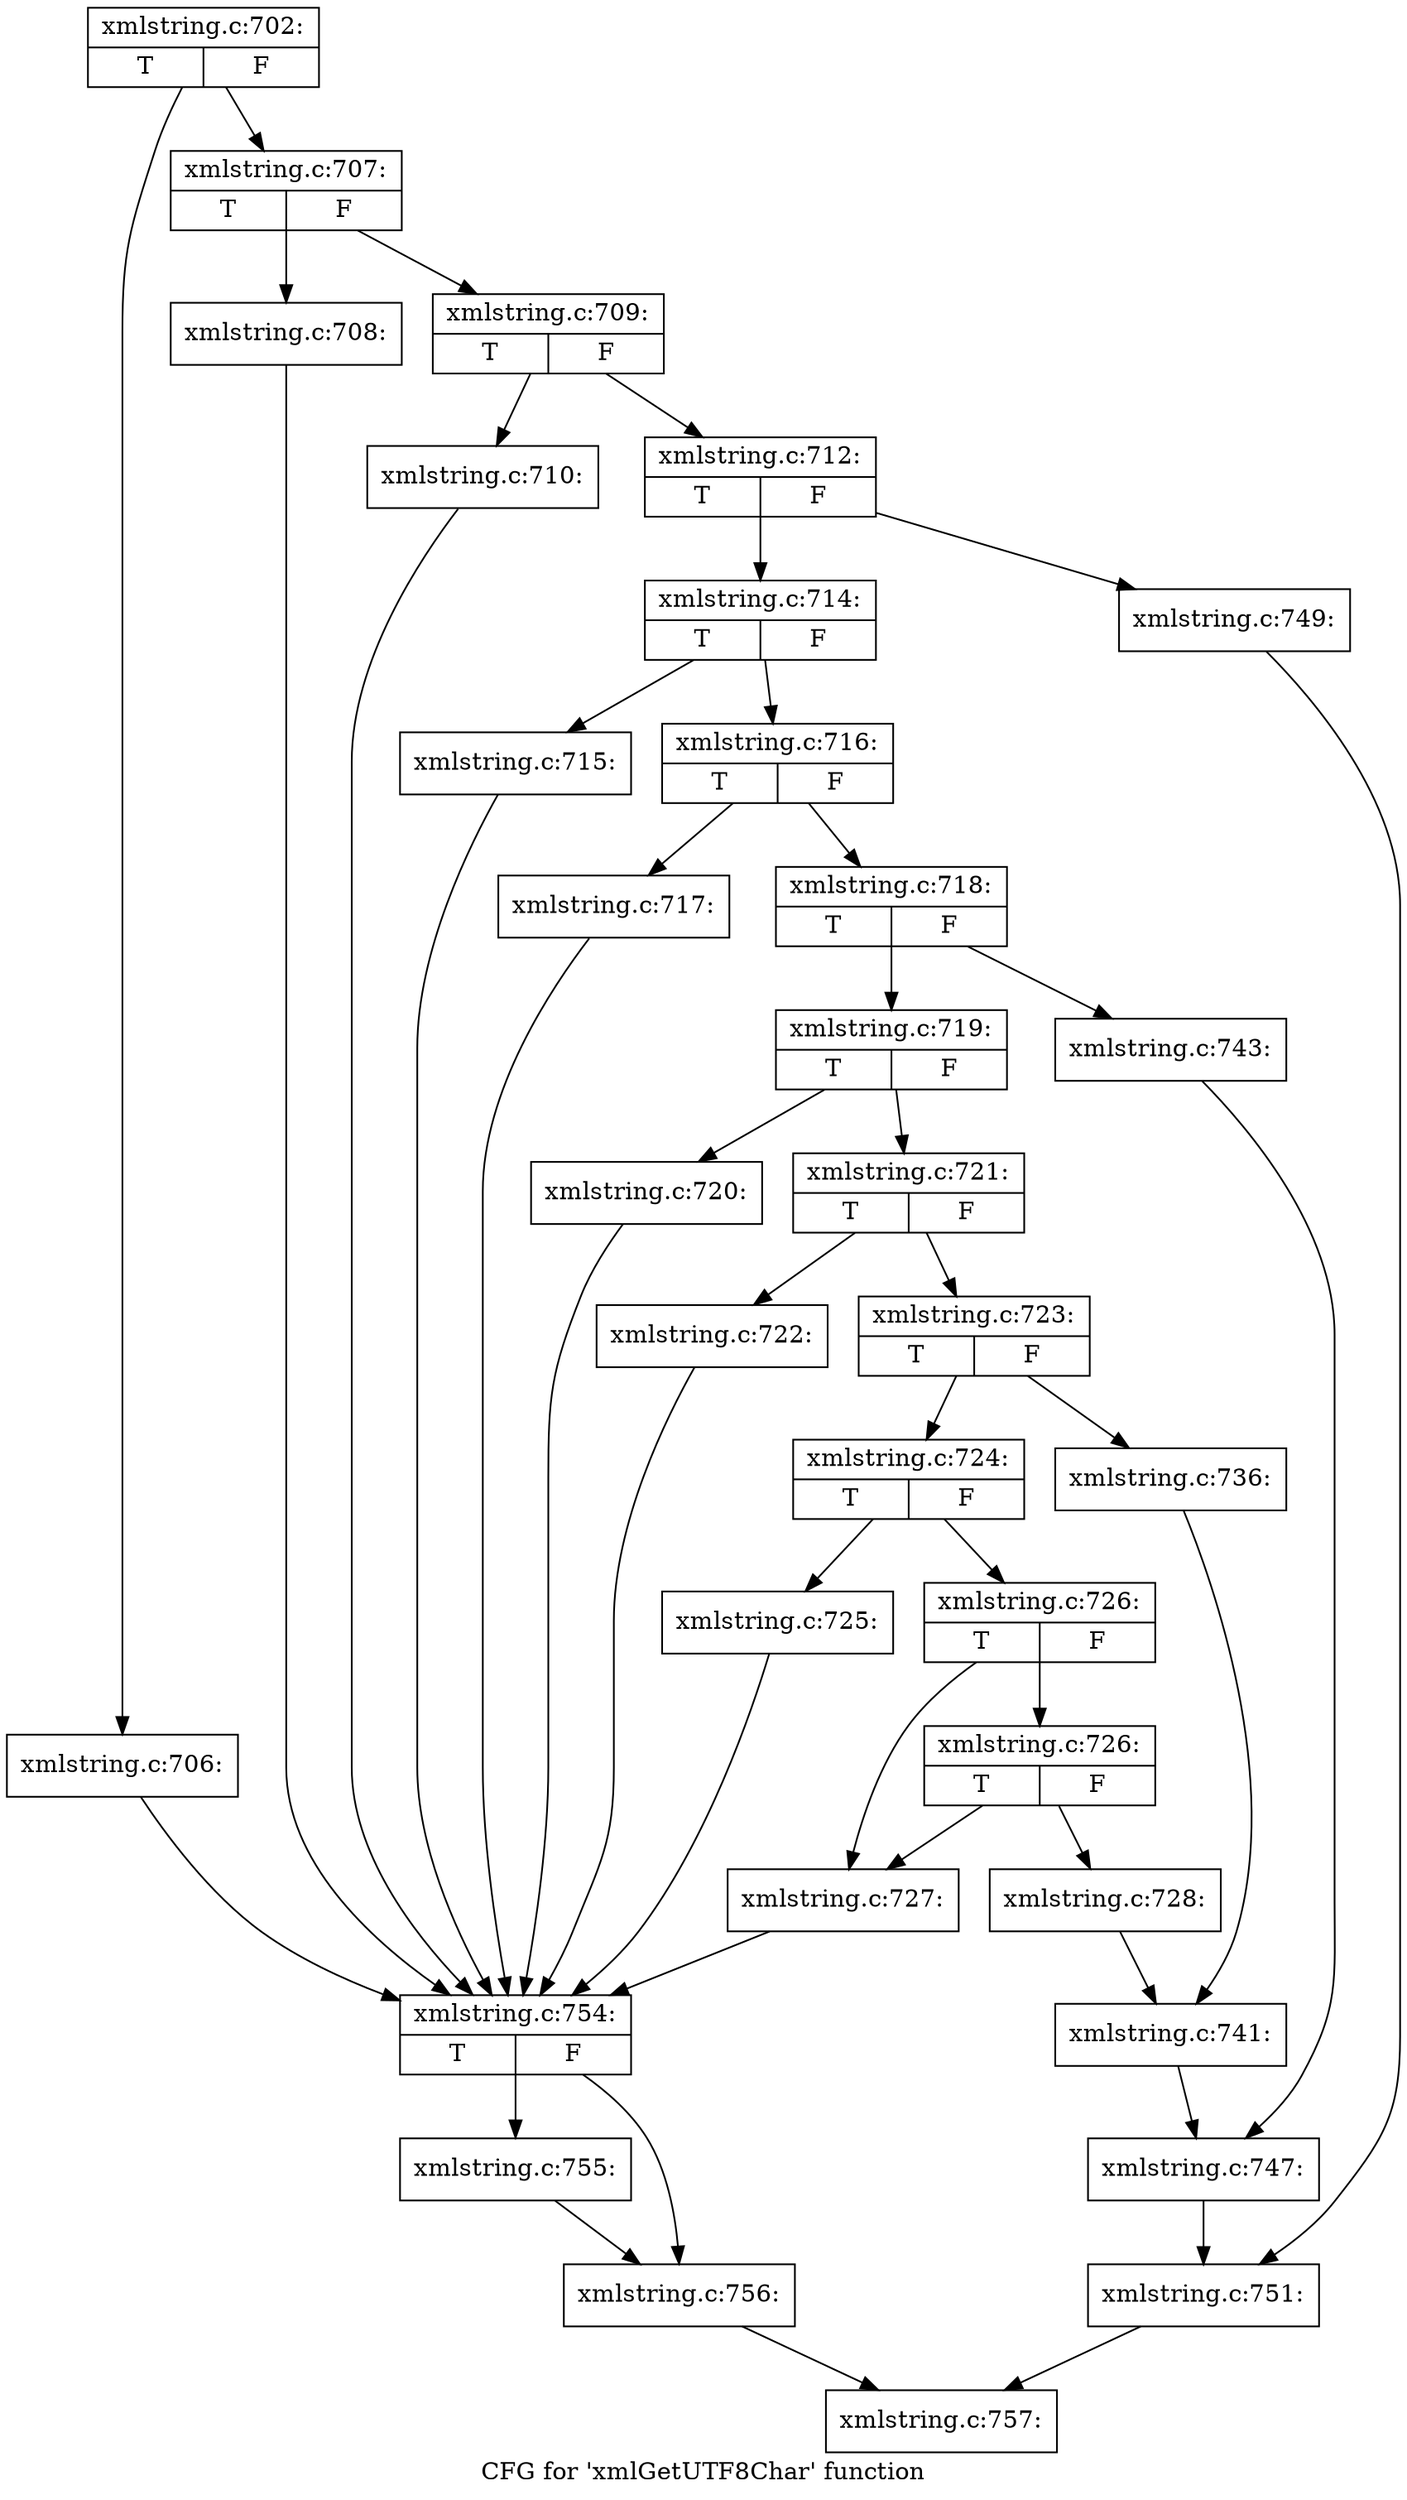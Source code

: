 digraph "CFG for 'xmlGetUTF8Char' function" {
	label="CFG for 'xmlGetUTF8Char' function";

	Node0x3913060 [shape=record,label="{xmlstring.c:702:|{<s0>T|<s1>F}}"];
	Node0x3913060 -> Node0x3913d80;
	Node0x3913060 -> Node0x3913dd0;
	Node0x3913d80 [shape=record,label="{xmlstring.c:706:}"];
	Node0x3913d80 -> Node0x3913fc0;
	Node0x3913dd0 [shape=record,label="{xmlstring.c:707:|{<s0>T|<s1>F}}"];
	Node0x3913dd0 -> Node0x39149f0;
	Node0x3913dd0 -> Node0x3914a40;
	Node0x39149f0 [shape=record,label="{xmlstring.c:708:}"];
	Node0x39149f0 -> Node0x3913fc0;
	Node0x3914a40 [shape=record,label="{xmlstring.c:709:|{<s0>T|<s1>F}}"];
	Node0x3914a40 -> Node0x3914e20;
	Node0x3914a40 -> Node0x3914e70;
	Node0x3914e20 [shape=record,label="{xmlstring.c:710:}"];
	Node0x3914e20 -> Node0x3913fc0;
	Node0x3914e70 [shape=record,label="{xmlstring.c:712:|{<s0>T|<s1>F}}"];
	Node0x3914e70 -> Node0x39155a0;
	Node0x3914e70 -> Node0x3915640;
	Node0x39155a0 [shape=record,label="{xmlstring.c:714:|{<s0>T|<s1>F}}"];
	Node0x39155a0 -> Node0x3915a20;
	Node0x39155a0 -> Node0x3915a70;
	Node0x3915a20 [shape=record,label="{xmlstring.c:715:}"];
	Node0x3915a20 -> Node0x3913fc0;
	Node0x3915a70 [shape=record,label="{xmlstring.c:716:|{<s0>T|<s1>F}}"];
	Node0x3915a70 -> Node0x3915eb0;
	Node0x3915a70 -> Node0x3915f00;
	Node0x3915eb0 [shape=record,label="{xmlstring.c:717:}"];
	Node0x3915eb0 -> Node0x3913fc0;
	Node0x3915f00 [shape=record,label="{xmlstring.c:718:|{<s0>T|<s1>F}}"];
	Node0x3915f00 -> Node0x3916540;
	Node0x3915f00 -> Node0x39165e0;
	Node0x3916540 [shape=record,label="{xmlstring.c:719:|{<s0>T|<s1>F}}"];
	Node0x3916540 -> Node0x3916ab0;
	Node0x3916540 -> Node0x3916b00;
	Node0x3916ab0 [shape=record,label="{xmlstring.c:720:}"];
	Node0x3916ab0 -> Node0x3913fc0;
	Node0x3916b00 [shape=record,label="{xmlstring.c:721:|{<s0>T|<s1>F}}"];
	Node0x3916b00 -> Node0x3916ee0;
	Node0x3916b00 -> Node0x3916f30;
	Node0x3916ee0 [shape=record,label="{xmlstring.c:722:}"];
	Node0x3916ee0 -> Node0x3913fc0;
	Node0x3916f30 [shape=record,label="{xmlstring.c:723:|{<s0>T|<s1>F}}"];
	Node0x3916f30 -> Node0x3917570;
	Node0x3916f30 -> Node0x3917610;
	Node0x3917570 [shape=record,label="{xmlstring.c:724:|{<s0>T|<s1>F}}"];
	Node0x3917570 -> Node0x3917ae0;
	Node0x3917570 -> Node0x3917b30;
	Node0x3917ae0 [shape=record,label="{xmlstring.c:725:}"];
	Node0x3917ae0 -> Node0x3913fc0;
	Node0x3917b30 [shape=record,label="{xmlstring.c:726:|{<s0>T|<s1>F}}"];
	Node0x3917b30 -> Node0x38df1c0;
	Node0x3917b30 -> Node0x38df260;
	Node0x38df260 [shape=record,label="{xmlstring.c:726:|{<s0>T|<s1>F}}"];
	Node0x38df260 -> Node0x38df1c0;
	Node0x38df260 -> Node0x38df210;
	Node0x38df1c0 [shape=record,label="{xmlstring.c:727:}"];
	Node0x38df1c0 -> Node0x3913fc0;
	Node0x38df210 [shape=record,label="{xmlstring.c:728:}"];
	Node0x38df210 -> Node0x39175c0;
	Node0x3917610 [shape=record,label="{xmlstring.c:736:}"];
	Node0x3917610 -> Node0x39175c0;
	Node0x39175c0 [shape=record,label="{xmlstring.c:741:}"];
	Node0x39175c0 -> Node0x3916590;
	Node0x39165e0 [shape=record,label="{xmlstring.c:743:}"];
	Node0x39165e0 -> Node0x3916590;
	Node0x3916590 [shape=record,label="{xmlstring.c:747:}"];
	Node0x3916590 -> Node0x39155f0;
	Node0x3915640 [shape=record,label="{xmlstring.c:749:}"];
	Node0x3915640 -> Node0x39155f0;
	Node0x39155f0 [shape=record,label="{xmlstring.c:751:}"];
	Node0x39155f0 -> Node0x390af80;
	Node0x3913fc0 [shape=record,label="{xmlstring.c:754:|{<s0>T|<s1>F}}"];
	Node0x3913fc0 -> Node0x39207b0;
	Node0x3913fc0 -> Node0x3920800;
	Node0x39207b0 [shape=record,label="{xmlstring.c:755:}"];
	Node0x39207b0 -> Node0x3920800;
	Node0x3920800 [shape=record,label="{xmlstring.c:756:}"];
	Node0x3920800 -> Node0x390af80;
	Node0x390af80 [shape=record,label="{xmlstring.c:757:}"];
}
